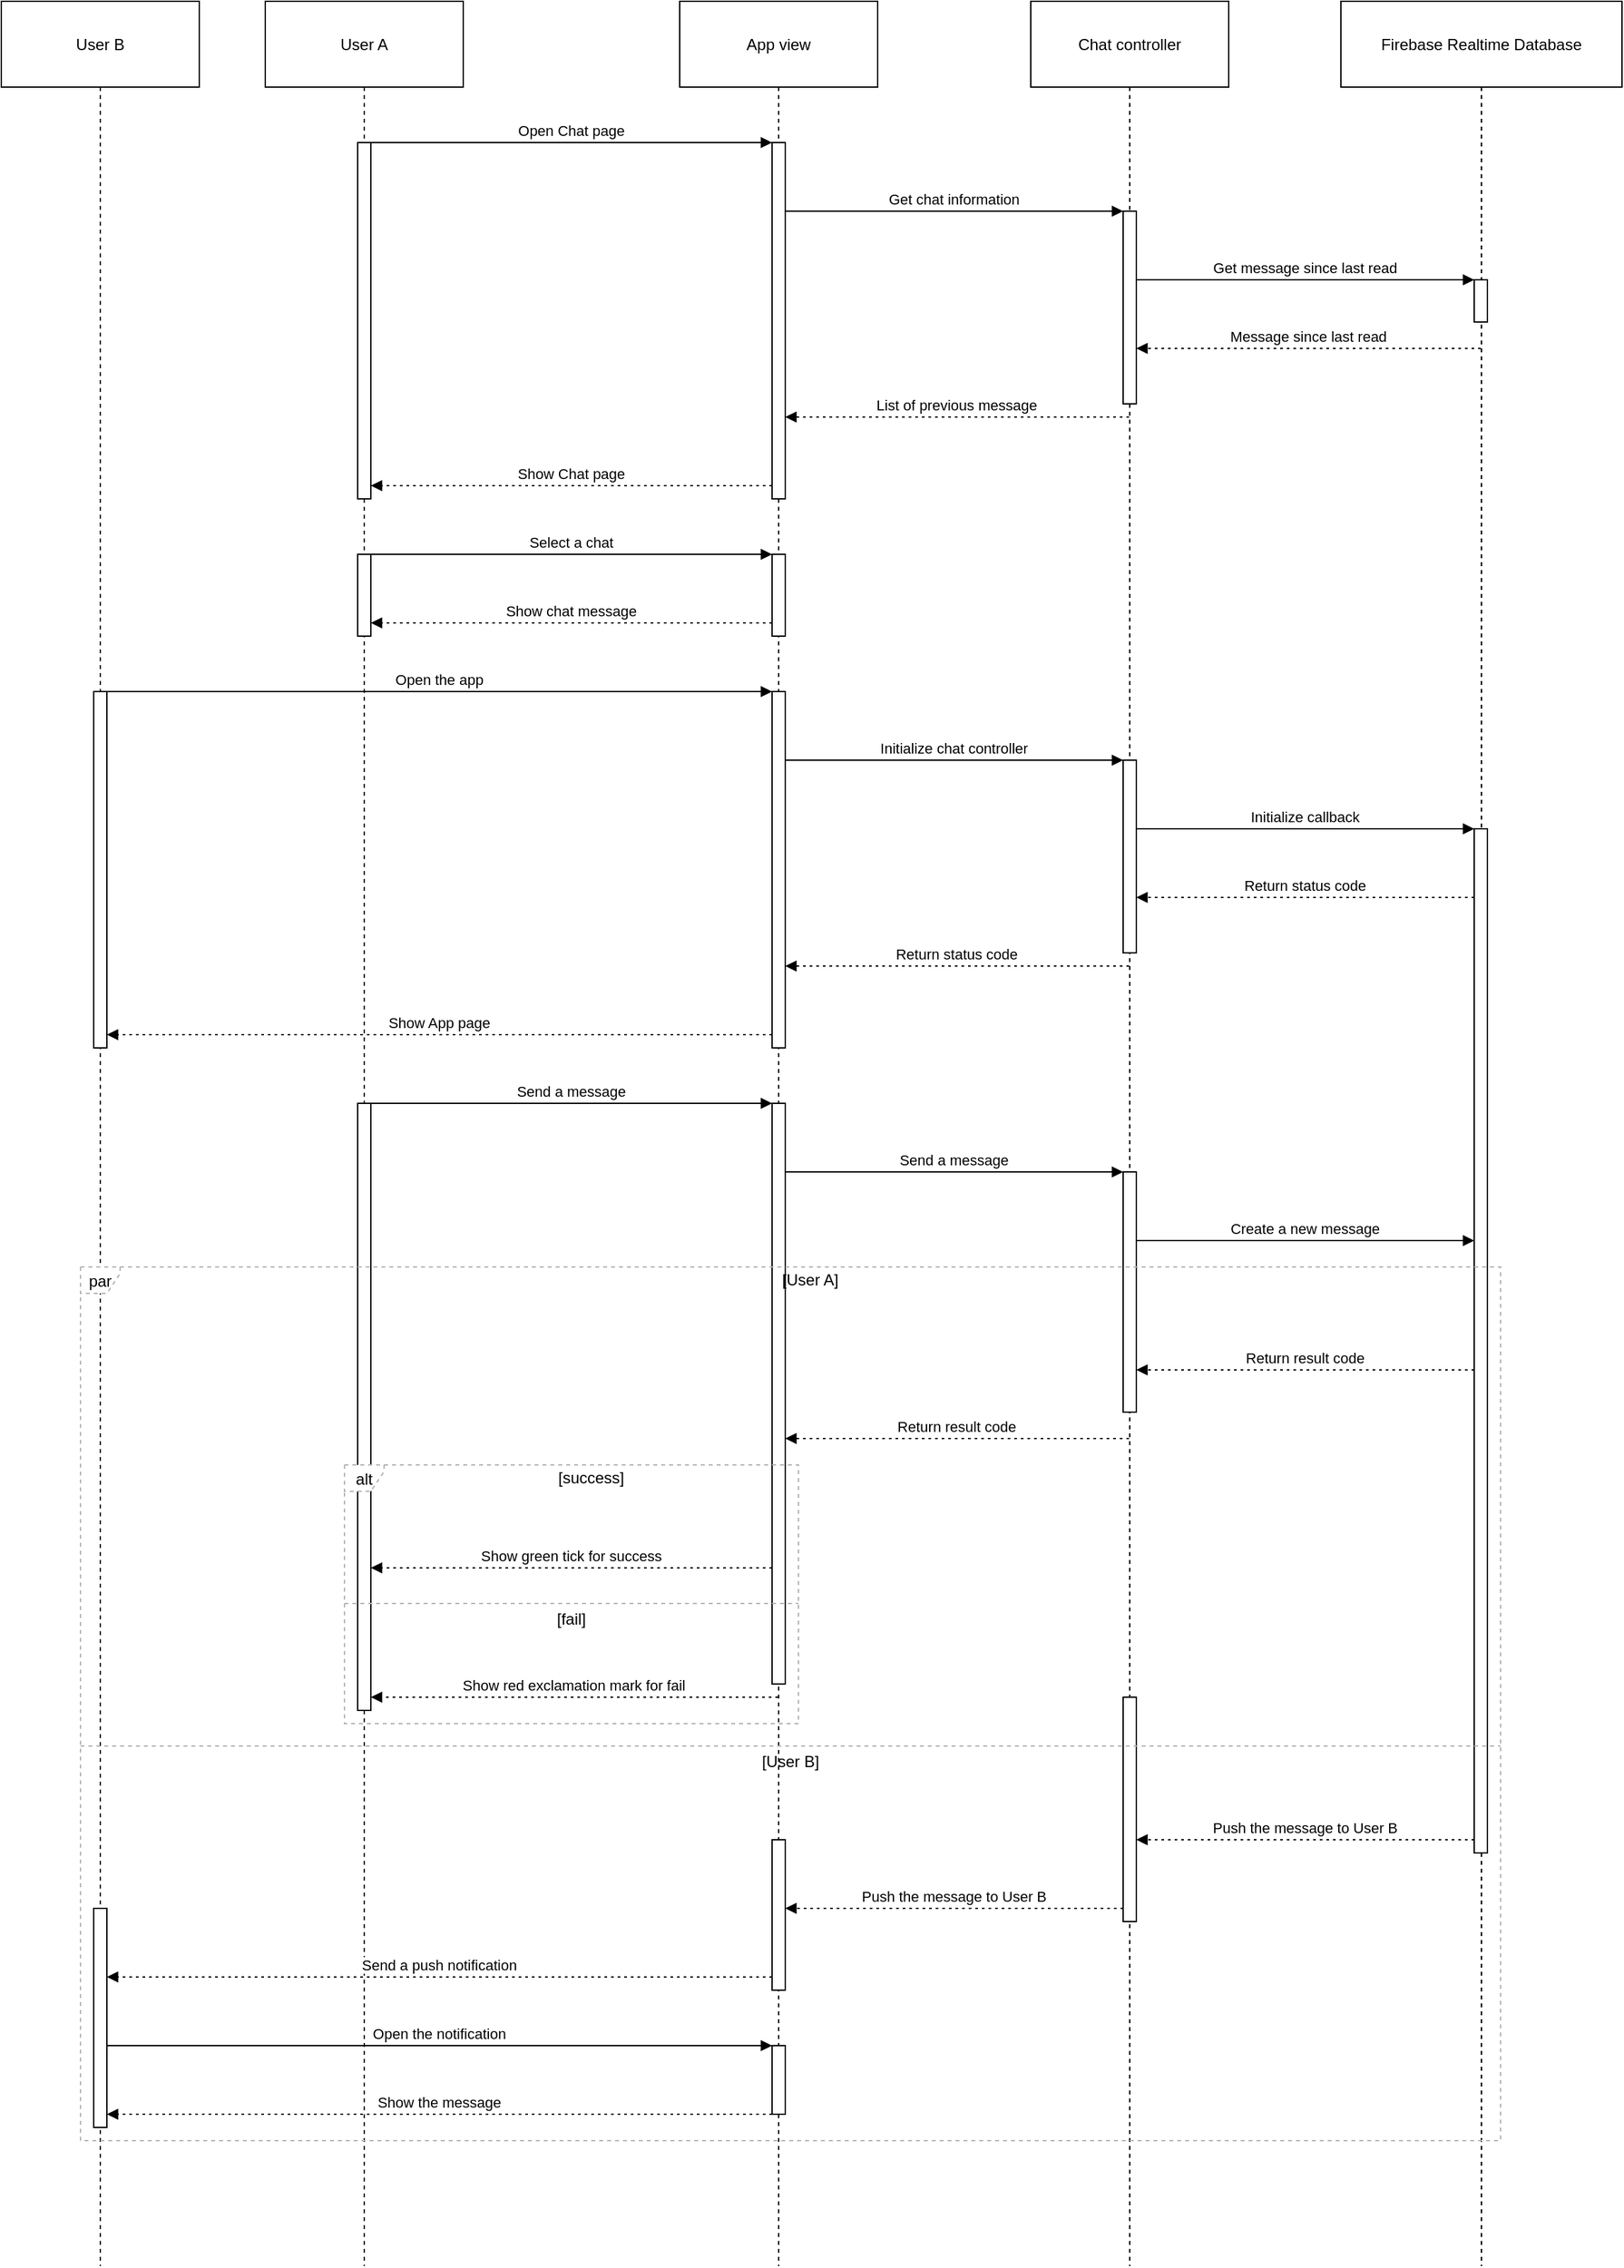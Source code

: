 <mxfile version="28.1.0">
  <diagram name="Page-1" id="2YBvvXClWsGukQMizWep">
    <mxGraphModel dx="2951" dy="1587" grid="1" gridSize="10" guides="1" tooltips="1" connect="1" arrows="1" fold="1" page="1" pageScale="1" pageWidth="1169" pageHeight="1654" math="0" shadow="0">
      <root>
        <mxCell id="0" />
        <mxCell id="1" parent="0" />
        <mxCell id="vmTITbc66Wykd20N-qv6-163" value="User B" style="shape=umlLifeline;perimeter=lifelinePerimeter;whiteSpace=wrap;container=1;dropTarget=0;collapsible=0;recursiveResize=0;outlineConnect=0;portConstraint=eastwest;newEdgeStyle={&quot;edgeStyle&quot;:&quot;elbowEdgeStyle&quot;,&quot;elbow&quot;:&quot;vertical&quot;,&quot;curved&quot;:0,&quot;rounded&quot;:0};size=65;" vertex="1" parent="1">
          <mxGeometry x="20" y="20" width="150" height="1716" as="geometry" />
        </mxCell>
        <mxCell id="vmTITbc66Wykd20N-qv6-164" value="" style="points=[];perimeter=orthogonalPerimeter;outlineConnect=0;targetShapes=umlLifeline;portConstraint=eastwest;newEdgeStyle={&quot;edgeStyle&quot;:&quot;elbowEdgeStyle&quot;,&quot;elbow&quot;:&quot;vertical&quot;,&quot;curved&quot;:0,&quot;rounded&quot;:0}" vertex="1" parent="vmTITbc66Wykd20N-qv6-163">
          <mxGeometry x="70" y="523" width="10" height="270" as="geometry" />
        </mxCell>
        <mxCell id="vmTITbc66Wykd20N-qv6-165" value="" style="points=[];perimeter=orthogonalPerimeter;outlineConnect=0;targetShapes=umlLifeline;portConstraint=eastwest;newEdgeStyle={&quot;edgeStyle&quot;:&quot;elbowEdgeStyle&quot;,&quot;elbow&quot;:&quot;vertical&quot;,&quot;curved&quot;:0,&quot;rounded&quot;:0}" vertex="1" parent="vmTITbc66Wykd20N-qv6-163">
          <mxGeometry x="70" y="1445" width="10" height="166" as="geometry" />
        </mxCell>
        <mxCell id="vmTITbc66Wykd20N-qv6-166" value="User A" style="shape=umlLifeline;perimeter=lifelinePerimeter;whiteSpace=wrap;container=1;dropTarget=0;collapsible=0;recursiveResize=0;outlineConnect=0;portConstraint=eastwest;newEdgeStyle={&quot;edgeStyle&quot;:&quot;elbowEdgeStyle&quot;,&quot;elbow&quot;:&quot;vertical&quot;,&quot;curved&quot;:0,&quot;rounded&quot;:0};size=65;" vertex="1" parent="1">
          <mxGeometry x="220" y="20" width="150" height="1716" as="geometry" />
        </mxCell>
        <mxCell id="vmTITbc66Wykd20N-qv6-167" value="" style="points=[];perimeter=orthogonalPerimeter;outlineConnect=0;targetShapes=umlLifeline;portConstraint=eastwest;newEdgeStyle={&quot;edgeStyle&quot;:&quot;elbowEdgeStyle&quot;,&quot;elbow&quot;:&quot;vertical&quot;,&quot;curved&quot;:0,&quot;rounded&quot;:0}" vertex="1" parent="vmTITbc66Wykd20N-qv6-166">
          <mxGeometry x="70" y="107" width="10" height="270" as="geometry" />
        </mxCell>
        <mxCell id="vmTITbc66Wykd20N-qv6-168" value="" style="points=[];perimeter=orthogonalPerimeter;outlineConnect=0;targetShapes=umlLifeline;portConstraint=eastwest;newEdgeStyle={&quot;edgeStyle&quot;:&quot;elbowEdgeStyle&quot;,&quot;elbow&quot;:&quot;vertical&quot;,&quot;curved&quot;:0,&quot;rounded&quot;:0}" vertex="1" parent="vmTITbc66Wykd20N-qv6-166">
          <mxGeometry x="70" y="419" width="10" height="62" as="geometry" />
        </mxCell>
        <mxCell id="vmTITbc66Wykd20N-qv6-169" value="" style="points=[];perimeter=orthogonalPerimeter;outlineConnect=0;targetShapes=umlLifeline;portConstraint=eastwest;newEdgeStyle={&quot;edgeStyle&quot;:&quot;elbowEdgeStyle&quot;,&quot;elbow&quot;:&quot;vertical&quot;,&quot;curved&quot;:0,&quot;rounded&quot;:0}" vertex="1" parent="vmTITbc66Wykd20N-qv6-166">
          <mxGeometry x="70" y="835" width="10" height="460" as="geometry" />
        </mxCell>
        <mxCell id="vmTITbc66Wykd20N-qv6-170" value="App view" style="shape=umlLifeline;perimeter=lifelinePerimeter;whiteSpace=wrap;container=1;dropTarget=0;collapsible=0;recursiveResize=0;outlineConnect=0;portConstraint=eastwest;newEdgeStyle={&quot;edgeStyle&quot;:&quot;elbowEdgeStyle&quot;,&quot;elbow&quot;:&quot;vertical&quot;,&quot;curved&quot;:0,&quot;rounded&quot;:0};size=65;" vertex="1" parent="1">
          <mxGeometry x="534" y="20" width="150" height="1716" as="geometry" />
        </mxCell>
        <mxCell id="vmTITbc66Wykd20N-qv6-171" value="" style="points=[];perimeter=orthogonalPerimeter;outlineConnect=0;targetShapes=umlLifeline;portConstraint=eastwest;newEdgeStyle={&quot;edgeStyle&quot;:&quot;elbowEdgeStyle&quot;,&quot;elbow&quot;:&quot;vertical&quot;,&quot;curved&quot;:0,&quot;rounded&quot;:0}" vertex="1" parent="vmTITbc66Wykd20N-qv6-170">
          <mxGeometry x="70" y="107" width="10" height="270" as="geometry" />
        </mxCell>
        <mxCell id="vmTITbc66Wykd20N-qv6-172" value="" style="points=[];perimeter=orthogonalPerimeter;outlineConnect=0;targetShapes=umlLifeline;portConstraint=eastwest;newEdgeStyle={&quot;edgeStyle&quot;:&quot;elbowEdgeStyle&quot;,&quot;elbow&quot;:&quot;vertical&quot;,&quot;curved&quot;:0,&quot;rounded&quot;:0}" vertex="1" parent="vmTITbc66Wykd20N-qv6-170">
          <mxGeometry x="70" y="419" width="10" height="62" as="geometry" />
        </mxCell>
        <mxCell id="vmTITbc66Wykd20N-qv6-173" value="" style="points=[];perimeter=orthogonalPerimeter;outlineConnect=0;targetShapes=umlLifeline;portConstraint=eastwest;newEdgeStyle={&quot;edgeStyle&quot;:&quot;elbowEdgeStyle&quot;,&quot;elbow&quot;:&quot;vertical&quot;,&quot;curved&quot;:0,&quot;rounded&quot;:0}" vertex="1" parent="vmTITbc66Wykd20N-qv6-170">
          <mxGeometry x="70" y="523" width="10" height="270" as="geometry" />
        </mxCell>
        <mxCell id="vmTITbc66Wykd20N-qv6-174" value="" style="points=[];perimeter=orthogonalPerimeter;outlineConnect=0;targetShapes=umlLifeline;portConstraint=eastwest;newEdgeStyle={&quot;edgeStyle&quot;:&quot;elbowEdgeStyle&quot;,&quot;elbow&quot;:&quot;vertical&quot;,&quot;curved&quot;:0,&quot;rounded&quot;:0}" vertex="1" parent="vmTITbc66Wykd20N-qv6-170">
          <mxGeometry x="70" y="835" width="10" height="440" as="geometry" />
        </mxCell>
        <mxCell id="vmTITbc66Wykd20N-qv6-175" value="" style="points=[];perimeter=orthogonalPerimeter;outlineConnect=0;targetShapes=umlLifeline;portConstraint=eastwest;newEdgeStyle={&quot;edgeStyle&quot;:&quot;elbowEdgeStyle&quot;,&quot;elbow&quot;:&quot;vertical&quot;,&quot;curved&quot;:0,&quot;rounded&quot;:0}" vertex="1" parent="vmTITbc66Wykd20N-qv6-170">
          <mxGeometry x="70" y="1393" width="10" height="114" as="geometry" />
        </mxCell>
        <mxCell id="vmTITbc66Wykd20N-qv6-176" value="" style="points=[];perimeter=orthogonalPerimeter;outlineConnect=0;targetShapes=umlLifeline;portConstraint=eastwest;newEdgeStyle={&quot;edgeStyle&quot;:&quot;elbowEdgeStyle&quot;,&quot;elbow&quot;:&quot;vertical&quot;,&quot;curved&quot;:0,&quot;rounded&quot;:0}" vertex="1" parent="vmTITbc66Wykd20N-qv6-170">
          <mxGeometry x="70" y="1549" width="10" height="52" as="geometry" />
        </mxCell>
        <mxCell id="vmTITbc66Wykd20N-qv6-177" value="Chat controller" style="shape=umlLifeline;perimeter=lifelinePerimeter;whiteSpace=wrap;container=1;dropTarget=0;collapsible=0;recursiveResize=0;outlineConnect=0;portConstraint=eastwest;newEdgeStyle={&quot;edgeStyle&quot;:&quot;elbowEdgeStyle&quot;,&quot;elbow&quot;:&quot;vertical&quot;,&quot;curved&quot;:0,&quot;rounded&quot;:0};size=65;" vertex="1" parent="1">
          <mxGeometry x="800" y="20" width="150" height="1716" as="geometry" />
        </mxCell>
        <mxCell id="vmTITbc66Wykd20N-qv6-178" value="" style="points=[];perimeter=orthogonalPerimeter;outlineConnect=0;targetShapes=umlLifeline;portConstraint=eastwest;newEdgeStyle={&quot;edgeStyle&quot;:&quot;elbowEdgeStyle&quot;,&quot;elbow&quot;:&quot;vertical&quot;,&quot;curved&quot;:0,&quot;rounded&quot;:0}" vertex="1" parent="vmTITbc66Wykd20N-qv6-177">
          <mxGeometry x="70" y="159" width="10" height="146" as="geometry" />
        </mxCell>
        <mxCell id="vmTITbc66Wykd20N-qv6-179" value="" style="points=[];perimeter=orthogonalPerimeter;outlineConnect=0;targetShapes=umlLifeline;portConstraint=eastwest;newEdgeStyle={&quot;edgeStyle&quot;:&quot;elbowEdgeStyle&quot;,&quot;elbow&quot;:&quot;vertical&quot;,&quot;curved&quot;:0,&quot;rounded&quot;:0}" vertex="1" parent="vmTITbc66Wykd20N-qv6-177">
          <mxGeometry x="70" y="575" width="10" height="146" as="geometry" />
        </mxCell>
        <mxCell id="vmTITbc66Wykd20N-qv6-180" value="" style="points=[];perimeter=orthogonalPerimeter;outlineConnect=0;targetShapes=umlLifeline;portConstraint=eastwest;newEdgeStyle={&quot;edgeStyle&quot;:&quot;elbowEdgeStyle&quot;,&quot;elbow&quot;:&quot;vertical&quot;,&quot;curved&quot;:0,&quot;rounded&quot;:0}" vertex="1" parent="vmTITbc66Wykd20N-qv6-177">
          <mxGeometry x="70" y="887" width="10" height="182" as="geometry" />
        </mxCell>
        <mxCell id="vmTITbc66Wykd20N-qv6-181" value="" style="points=[];perimeter=orthogonalPerimeter;outlineConnect=0;targetShapes=umlLifeline;portConstraint=eastwest;newEdgeStyle={&quot;edgeStyle&quot;:&quot;elbowEdgeStyle&quot;,&quot;elbow&quot;:&quot;vertical&quot;,&quot;curved&quot;:0,&quot;rounded&quot;:0}" vertex="1" parent="vmTITbc66Wykd20N-qv6-177">
          <mxGeometry x="70" y="1285" width="10" height="170" as="geometry" />
        </mxCell>
        <mxCell id="vmTITbc66Wykd20N-qv6-182" value="Firebase Realtime Database" style="shape=umlLifeline;perimeter=lifelinePerimeter;whiteSpace=wrap;container=1;dropTarget=0;collapsible=0;recursiveResize=0;outlineConnect=0;portConstraint=eastwest;newEdgeStyle={&quot;edgeStyle&quot;:&quot;elbowEdgeStyle&quot;,&quot;elbow&quot;:&quot;vertical&quot;,&quot;curved&quot;:0,&quot;rounded&quot;:0};size=65;" vertex="1" parent="1">
          <mxGeometry x="1035" y="20" width="213" height="1716" as="geometry" />
        </mxCell>
        <mxCell id="vmTITbc66Wykd20N-qv6-183" value="" style="points=[];perimeter=orthogonalPerimeter;outlineConnect=0;targetShapes=umlLifeline;portConstraint=eastwest;newEdgeStyle={&quot;edgeStyle&quot;:&quot;elbowEdgeStyle&quot;,&quot;elbow&quot;:&quot;vertical&quot;,&quot;curved&quot;:0,&quot;rounded&quot;:0}" vertex="1" parent="vmTITbc66Wykd20N-qv6-182">
          <mxGeometry x="101" y="211" width="10" height="32" as="geometry" />
        </mxCell>
        <mxCell id="vmTITbc66Wykd20N-qv6-184" value="" style="points=[];perimeter=orthogonalPerimeter;outlineConnect=0;targetShapes=umlLifeline;portConstraint=eastwest;newEdgeStyle={&quot;edgeStyle&quot;:&quot;elbowEdgeStyle&quot;,&quot;elbow&quot;:&quot;vertical&quot;,&quot;curved&quot;:0,&quot;rounded&quot;:0}" vertex="1" parent="vmTITbc66Wykd20N-qv6-182">
          <mxGeometry x="101" y="627" width="10" height="776" as="geometry" />
        </mxCell>
        <mxCell id="vmTITbc66Wykd20N-qv6-185" value="alt" style="shape=umlFrame;dashed=1;pointerEvents=0;dropTarget=0;strokeColor=#B3B3B3;height=20;width=30" vertex="1" parent="1">
          <mxGeometry x="280" y="1129" width="344" height="196" as="geometry" />
        </mxCell>
        <mxCell id="vmTITbc66Wykd20N-qv6-186" value="[success]" style="text;strokeColor=none;fillColor=none;align=center;verticalAlign=middle;whiteSpace=wrap;" vertex="1" parent="vmTITbc66Wykd20N-qv6-185">
          <mxGeometry x="30" width="314" height="20" as="geometry" />
        </mxCell>
        <mxCell id="vmTITbc66Wykd20N-qv6-187" value="[fail]" style="shape=line;dashed=1;whiteSpace=wrap;verticalAlign=top;labelPosition=center;verticalLabelPosition=middle;align=center;strokeColor=#B3B3B3;" vertex="1" parent="vmTITbc66Wykd20N-qv6-185">
          <mxGeometry y="103" width="344" height="4" as="geometry" />
        </mxCell>
        <mxCell id="vmTITbc66Wykd20N-qv6-188" value="par" style="shape=umlFrame;dashed=1;pointerEvents=0;dropTarget=0;strokeColor=#B3B3B3;height=20;width=30" vertex="1" parent="1">
          <mxGeometry x="80" y="979" width="1076" height="662" as="geometry" />
        </mxCell>
        <mxCell id="vmTITbc66Wykd20N-qv6-189" value="[User A]" style="text;strokeColor=none;fillColor=none;align=center;verticalAlign=middle;whiteSpace=wrap;" vertex="1" parent="vmTITbc66Wykd20N-qv6-188">
          <mxGeometry x="30" width="1046" height="20" as="geometry" />
        </mxCell>
        <mxCell id="vmTITbc66Wykd20N-qv6-190" value="[User B]" style="shape=line;dashed=1;whiteSpace=wrap;verticalAlign=top;labelPosition=center;verticalLabelPosition=middle;align=center;strokeColor=#B3B3B3;" vertex="1" parent="vmTITbc66Wykd20N-qv6-188">
          <mxGeometry y="361" width="1076" height="4" as="geometry" />
        </mxCell>
        <mxCell id="vmTITbc66Wykd20N-qv6-191" value="Open Chat page" style="verticalAlign=bottom;edgeStyle=elbowEdgeStyle;elbow=vertical;curved=0;rounded=0;endArrow=block;" edge="1" parent="1" source="vmTITbc66Wykd20N-qv6-167" target="vmTITbc66Wykd20N-qv6-171">
          <mxGeometry relative="1" as="geometry">
            <Array as="points">
              <mxPoint x="459" y="127" />
            </Array>
          </mxGeometry>
        </mxCell>
        <mxCell id="vmTITbc66Wykd20N-qv6-192" value="Get chat information" style="verticalAlign=bottom;edgeStyle=elbowEdgeStyle;elbow=vertical;curved=0;rounded=0;endArrow=block;" edge="1" parent="1" source="vmTITbc66Wykd20N-qv6-171" target="vmTITbc66Wykd20N-qv6-178">
          <mxGeometry relative="1" as="geometry">
            <Array as="points">
              <mxPoint x="751" y="179" />
            </Array>
          </mxGeometry>
        </mxCell>
        <mxCell id="vmTITbc66Wykd20N-qv6-193" value="Get message since last read" style="verticalAlign=bottom;edgeStyle=elbowEdgeStyle;elbow=vertical;curved=0;rounded=0;endArrow=block;" edge="1" parent="1" source="vmTITbc66Wykd20N-qv6-178" target="vmTITbc66Wykd20N-qv6-183">
          <mxGeometry relative="1" as="geometry">
            <Array as="points">
              <mxPoint x="1017" y="231" />
            </Array>
          </mxGeometry>
        </mxCell>
        <mxCell id="vmTITbc66Wykd20N-qv6-194" value="Message since last read" style="verticalAlign=bottom;edgeStyle=elbowEdgeStyle;elbow=vertical;curved=0;rounded=0;dashed=1;dashPattern=2 3;endArrow=block;" edge="1" parent="1" source="vmTITbc66Wykd20N-qv6-182" target="vmTITbc66Wykd20N-qv6-178">
          <mxGeometry relative="1" as="geometry">
            <Array as="points">
              <mxPoint x="1020" y="283" />
            </Array>
          </mxGeometry>
        </mxCell>
        <mxCell id="vmTITbc66Wykd20N-qv6-195" value="List of previous message" style="verticalAlign=bottom;edgeStyle=elbowEdgeStyle;elbow=vertical;curved=0;rounded=0;dashed=1;dashPattern=2 3;endArrow=block;" edge="1" parent="1" source="vmTITbc66Wykd20N-qv6-177" target="vmTITbc66Wykd20N-qv6-171">
          <mxGeometry relative="1" as="geometry">
            <Array as="points">
              <mxPoint x="754" y="335" />
            </Array>
          </mxGeometry>
        </mxCell>
        <mxCell id="vmTITbc66Wykd20N-qv6-196" value="Show Chat page" style="verticalAlign=bottom;edgeStyle=elbowEdgeStyle;elbow=vertical;curved=0;rounded=0;dashed=1;dashPattern=2 3;endArrow=block;" edge="1" parent="1" source="vmTITbc66Wykd20N-qv6-171" target="vmTITbc66Wykd20N-qv6-167">
          <mxGeometry relative="1" as="geometry">
            <Array as="points">
              <mxPoint x="464" y="387" />
            </Array>
          </mxGeometry>
        </mxCell>
        <mxCell id="vmTITbc66Wykd20N-qv6-197" value="Select a chat" style="verticalAlign=bottom;edgeStyle=elbowEdgeStyle;elbow=vertical;curved=0;rounded=0;endArrow=block;" edge="1" parent="1" source="vmTITbc66Wykd20N-qv6-168" target="vmTITbc66Wykd20N-qv6-172">
          <mxGeometry relative="1" as="geometry">
            <Array as="points">
              <mxPoint x="459" y="439" />
            </Array>
          </mxGeometry>
        </mxCell>
        <mxCell id="vmTITbc66Wykd20N-qv6-198" value="Show chat message" style="verticalAlign=bottom;edgeStyle=elbowEdgeStyle;elbow=vertical;curved=0;rounded=0;dashed=1;dashPattern=2 3;endArrow=block;" edge="1" parent="1" source="vmTITbc66Wykd20N-qv6-172" target="vmTITbc66Wykd20N-qv6-168">
          <mxGeometry relative="1" as="geometry">
            <Array as="points">
              <mxPoint x="464" y="491" />
            </Array>
          </mxGeometry>
        </mxCell>
        <mxCell id="vmTITbc66Wykd20N-qv6-199" value="Open the app" style="verticalAlign=bottom;edgeStyle=elbowEdgeStyle;elbow=vertical;curved=0;rounded=0;endArrow=block;" edge="1" parent="1" source="vmTITbc66Wykd20N-qv6-164" target="vmTITbc66Wykd20N-qv6-173">
          <mxGeometry relative="1" as="geometry">
            <Array as="points">
              <mxPoint x="359" y="543" />
            </Array>
          </mxGeometry>
        </mxCell>
        <mxCell id="vmTITbc66Wykd20N-qv6-200" value="Initialize chat controller" style="verticalAlign=bottom;edgeStyle=elbowEdgeStyle;elbow=vertical;curved=0;rounded=0;endArrow=block;" edge="1" parent="1" source="vmTITbc66Wykd20N-qv6-173" target="vmTITbc66Wykd20N-qv6-179">
          <mxGeometry relative="1" as="geometry">
            <Array as="points">
              <mxPoint x="751" y="595" />
            </Array>
          </mxGeometry>
        </mxCell>
        <mxCell id="vmTITbc66Wykd20N-qv6-201" value="Initialize callback" style="verticalAlign=bottom;edgeStyle=elbowEdgeStyle;elbow=vertical;curved=0;rounded=0;endArrow=block;" edge="1" parent="1" source="vmTITbc66Wykd20N-qv6-179" target="vmTITbc66Wykd20N-qv6-184">
          <mxGeometry relative="1" as="geometry">
            <Array as="points">
              <mxPoint x="1017" y="647" />
            </Array>
          </mxGeometry>
        </mxCell>
        <mxCell id="vmTITbc66Wykd20N-qv6-202" value="Return status code" style="verticalAlign=bottom;edgeStyle=elbowEdgeStyle;elbow=vertical;curved=0;rounded=0;dashed=1;dashPattern=2 3;endArrow=block;" edge="1" parent="1" source="vmTITbc66Wykd20N-qv6-184" target="vmTITbc66Wykd20N-qv6-179">
          <mxGeometry relative="1" as="geometry">
            <Array as="points">
              <mxPoint x="1020" y="699" />
            </Array>
          </mxGeometry>
        </mxCell>
        <mxCell id="vmTITbc66Wykd20N-qv6-203" value="Return status code" style="verticalAlign=bottom;edgeStyle=elbowEdgeStyle;elbow=vertical;curved=0;rounded=0;dashed=1;dashPattern=2 3;endArrow=block;" edge="1" parent="1" source="vmTITbc66Wykd20N-qv6-177" target="vmTITbc66Wykd20N-qv6-173">
          <mxGeometry relative="1" as="geometry">
            <Array as="points">
              <mxPoint x="754" y="751" />
            </Array>
          </mxGeometry>
        </mxCell>
        <mxCell id="vmTITbc66Wykd20N-qv6-204" value="Show App page" style="verticalAlign=bottom;edgeStyle=elbowEdgeStyle;elbow=vertical;curved=0;rounded=0;dashed=1;dashPattern=2 3;endArrow=block;" edge="1" parent="1" source="vmTITbc66Wykd20N-qv6-173" target="vmTITbc66Wykd20N-qv6-164">
          <mxGeometry relative="1" as="geometry">
            <Array as="points">
              <mxPoint x="364" y="803" />
            </Array>
          </mxGeometry>
        </mxCell>
        <mxCell id="vmTITbc66Wykd20N-qv6-205" value="Send a message" style="verticalAlign=bottom;edgeStyle=elbowEdgeStyle;elbow=vertical;curved=0;rounded=0;endArrow=block;" edge="1" parent="1" source="vmTITbc66Wykd20N-qv6-169" target="vmTITbc66Wykd20N-qv6-174">
          <mxGeometry relative="1" as="geometry">
            <Array as="points">
              <mxPoint x="461" y="855" />
            </Array>
          </mxGeometry>
        </mxCell>
        <mxCell id="vmTITbc66Wykd20N-qv6-206" value="Send a message" style="verticalAlign=bottom;edgeStyle=elbowEdgeStyle;elbow=vertical;curved=0;rounded=0;endArrow=block;" edge="1" parent="1" source="vmTITbc66Wykd20N-qv6-174" target="vmTITbc66Wykd20N-qv6-180">
          <mxGeometry relative="1" as="geometry">
            <Array as="points">
              <mxPoint x="751" y="907" />
            </Array>
          </mxGeometry>
        </mxCell>
        <mxCell id="vmTITbc66Wykd20N-qv6-207" value="Create a new message" style="verticalAlign=bottom;edgeStyle=elbowEdgeStyle;elbow=vertical;curved=0;rounded=0;endArrow=block;" edge="1" parent="1" source="vmTITbc66Wykd20N-qv6-180" target="vmTITbc66Wykd20N-qv6-184">
          <mxGeometry relative="1" as="geometry">
            <Array as="points">
              <mxPoint x="1017" y="959" />
            </Array>
          </mxGeometry>
        </mxCell>
        <mxCell id="vmTITbc66Wykd20N-qv6-208" value="Return result code" style="verticalAlign=bottom;edgeStyle=elbowEdgeStyle;elbow=vertical;curved=0;rounded=0;dashed=1;dashPattern=2 3;endArrow=block;" edge="1" parent="1" source="vmTITbc66Wykd20N-qv6-184" target="vmTITbc66Wykd20N-qv6-180">
          <mxGeometry relative="1" as="geometry">
            <Array as="points">
              <mxPoint x="1020" y="1057" />
            </Array>
          </mxGeometry>
        </mxCell>
        <mxCell id="vmTITbc66Wykd20N-qv6-209" value="Return result code" style="verticalAlign=bottom;edgeStyle=elbowEdgeStyle;elbow=vertical;curved=0;rounded=0;dashed=1;dashPattern=2 3;endArrow=block;" edge="1" parent="1" source="vmTITbc66Wykd20N-qv6-177" target="vmTITbc66Wykd20N-qv6-174">
          <mxGeometry relative="1" as="geometry">
            <Array as="points">
              <mxPoint x="754" y="1109" />
            </Array>
          </mxGeometry>
        </mxCell>
        <mxCell id="vmTITbc66Wykd20N-qv6-210" value="Show green tick for success" style="verticalAlign=bottom;edgeStyle=elbowEdgeStyle;elbow=vertical;curved=0;rounded=0;dashed=1;dashPattern=2 3;endArrow=block;" edge="1" parent="1" source="vmTITbc66Wykd20N-qv6-174" target="vmTITbc66Wykd20N-qv6-169">
          <mxGeometry relative="1" as="geometry">
            <Array as="points">
              <mxPoint x="464" y="1207" />
            </Array>
          </mxGeometry>
        </mxCell>
        <mxCell id="vmTITbc66Wykd20N-qv6-211" value="Show red exclamation mark for fail" style="verticalAlign=bottom;edgeStyle=elbowEdgeStyle;elbow=vertical;curved=0;rounded=0;dashed=1;dashPattern=2 3;endArrow=block;" edge="1" parent="1" source="vmTITbc66Wykd20N-qv6-170" target="vmTITbc66Wykd20N-qv6-169">
          <mxGeometry relative="1" as="geometry">
            <Array as="points">
              <mxPoint x="464" y="1305" />
            </Array>
          </mxGeometry>
        </mxCell>
        <mxCell id="vmTITbc66Wykd20N-qv6-212" value="Push the message to User B" style="verticalAlign=bottom;edgeStyle=elbowEdgeStyle;elbow=vertical;curved=0;rounded=0;dashed=1;dashPattern=2 3;endArrow=block;" edge="1" parent="1" source="vmTITbc66Wykd20N-qv6-184" target="vmTITbc66Wykd20N-qv6-181">
          <mxGeometry relative="1" as="geometry">
            <Array as="points">
              <mxPoint x="1020" y="1413" />
            </Array>
          </mxGeometry>
        </mxCell>
        <mxCell id="vmTITbc66Wykd20N-qv6-213" value="Push the message to User B" style="verticalAlign=bottom;edgeStyle=elbowEdgeStyle;elbow=vertical;curved=0;rounded=0;dashed=1;dashPattern=2 3;endArrow=block;" edge="1" parent="1" source="vmTITbc66Wykd20N-qv6-181" target="vmTITbc66Wykd20N-qv6-175">
          <mxGeometry relative="1" as="geometry">
            <Array as="points">
              <mxPoint x="754" y="1465" />
            </Array>
          </mxGeometry>
        </mxCell>
        <mxCell id="vmTITbc66Wykd20N-qv6-214" value="Send a push notification" style="verticalAlign=bottom;edgeStyle=elbowEdgeStyle;elbow=vertical;curved=0;rounded=0;dashed=1;dashPattern=2 3;endArrow=block;" edge="1" parent="1" source="vmTITbc66Wykd20N-qv6-175" target="vmTITbc66Wykd20N-qv6-165">
          <mxGeometry relative="1" as="geometry">
            <Array as="points">
              <mxPoint x="364" y="1517" />
            </Array>
          </mxGeometry>
        </mxCell>
        <mxCell id="vmTITbc66Wykd20N-qv6-215" value="Open the notification" style="verticalAlign=bottom;edgeStyle=elbowEdgeStyle;elbow=vertical;curved=0;rounded=0;endArrow=block;" edge="1" parent="1" source="vmTITbc66Wykd20N-qv6-165" target="vmTITbc66Wykd20N-qv6-176">
          <mxGeometry relative="1" as="geometry">
            <Array as="points">
              <mxPoint x="361" y="1569" />
            </Array>
          </mxGeometry>
        </mxCell>
        <mxCell id="vmTITbc66Wykd20N-qv6-216" value="Show the message" style="verticalAlign=bottom;edgeStyle=elbowEdgeStyle;elbow=vertical;curved=0;rounded=0;dashed=1;dashPattern=2 3;endArrow=block;" edge="1" parent="1" source="vmTITbc66Wykd20N-qv6-176" target="vmTITbc66Wykd20N-qv6-165">
          <mxGeometry relative="1" as="geometry">
            <Array as="points">
              <mxPoint x="364" y="1621" />
            </Array>
          </mxGeometry>
        </mxCell>
      </root>
    </mxGraphModel>
  </diagram>
</mxfile>
